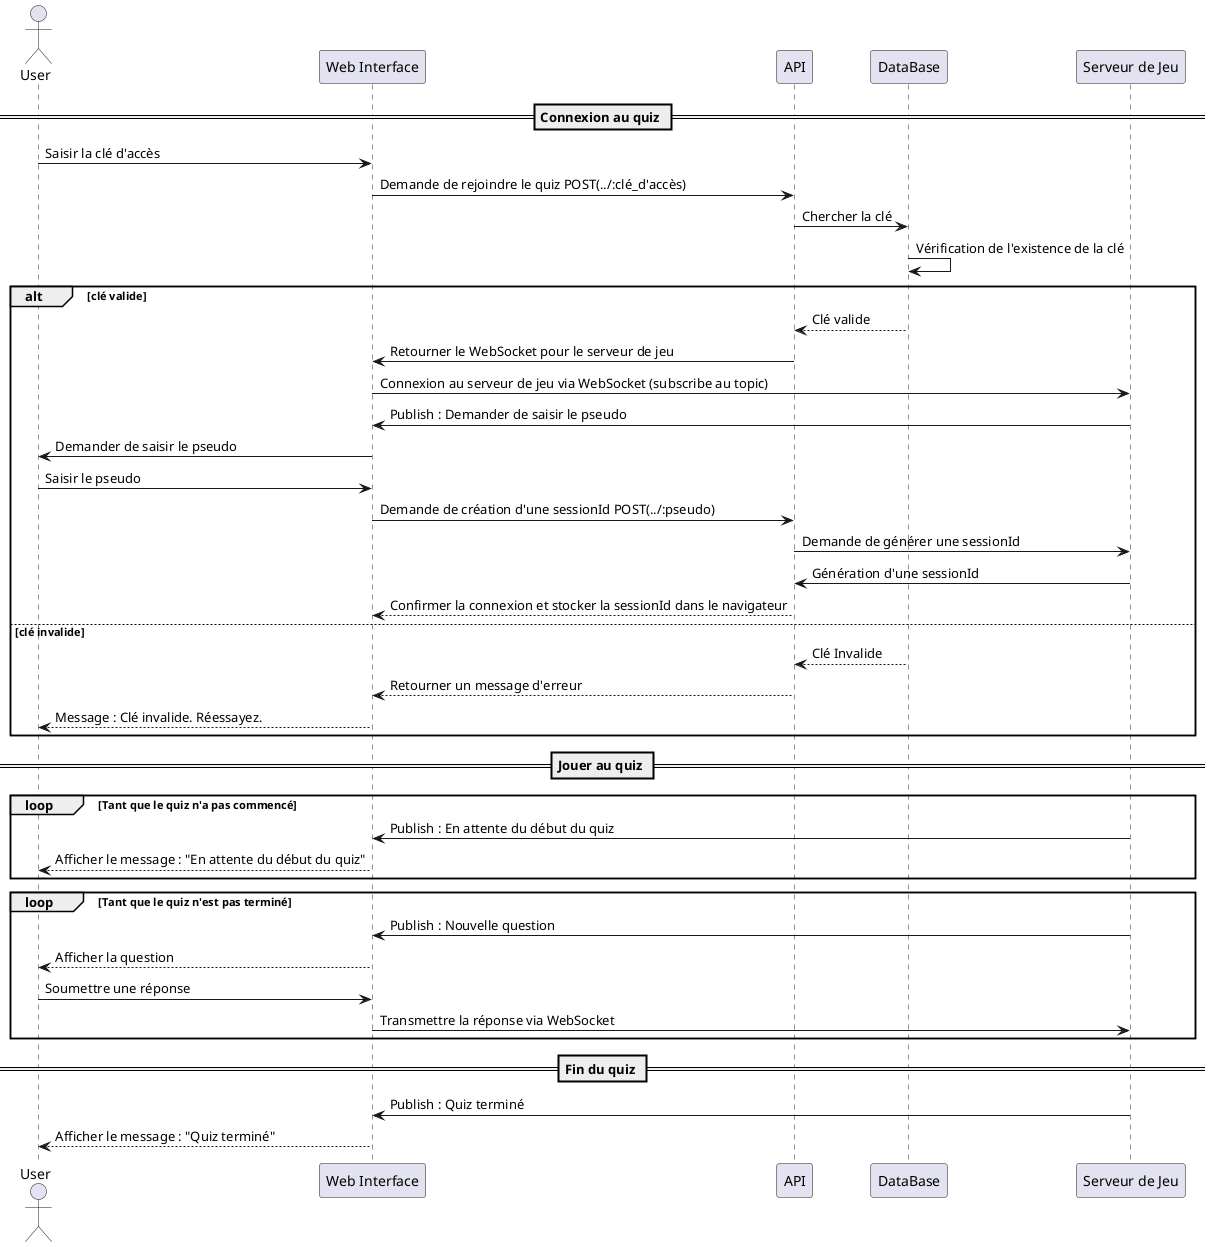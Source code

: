 @startuml
actor User as U
participant "Web Interface" as WebInterface
participant "API" as API
participant "DataBase" as DB
participant "Serveur de Jeu" as ServeurDeJeu
== Connexion au quiz ==
U -> WebInterface : Saisir la clé d'accès
WebInterface -> API : Demande de rejoindre le quiz POST(../:clé_d'accès)
API -> DB : Chercher la clé
DB -> DB : Vérification de l'existence de la clé

alt clé valide
  DB --> API : Clé valide
    API -> WebInterface : Retourner le WebSocket pour le serveur de jeu
  WebInterface -> ServeurDeJeu : Connexion au serveur de jeu via WebSocket (subscribe au topic)

  ServeurDeJeu -> WebInterface :  Publish : Demander de saisir le pseudo 
    WebInterface -> U : Demander de saisir le pseudo
    U -> WebInterface : Saisir le pseudo

    WebInterface -> API : Demande de création d'une sessionId POST(../:pseudo)
    API -> ServeurDeJeu : Demande de générer une sessionId
    ServeurDeJeu -> API : Génération d'une sessionId

  API --> WebInterface : Confirmer la connexion et stocker la sessionId dans le navigateur
else clé invalide
    DB --> API : Clé Invalide
    API --> WebInterface : Retourner un message d'erreur
    WebInterface --> U : Message : Clé invalide. Réessayez.
end
== Jouer au quiz ==
loop Tant que le quiz n'a pas commencé
  ServeurDeJeu -> WebInterface : Publish : En attente du début du quiz
  WebInterface --> U : Afficher le message : "En attente du début du quiz"
end

loop Tant que le quiz n'est pas terminé
    ServeurDeJeu -> WebInterface : Publish : Nouvelle question
  WebInterface --> U : Afficher la question
  U -> WebInterface : Soumettre une réponse
  WebInterface -> ServeurDeJeu : Transmettre la réponse via WebSocket
end
== Fin du quiz ==
ServeurDeJeu -> WebInterface : Publish : Quiz terminé
WebInterface --> U : Afficher le message : "Quiz terminé"
@enduml
